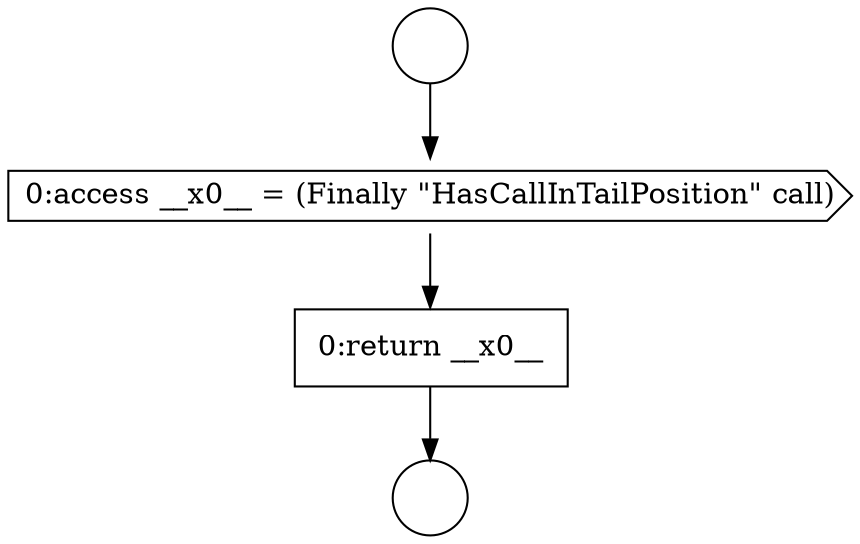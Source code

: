 digraph {
  node9049 [shape=circle label=" " color="black" fillcolor="white" style=filled]
  node9051 [shape=cds, label=<<font color="black">0:access __x0__ = (Finally &quot;HasCallInTailPosition&quot; call)</font>> color="black" fillcolor="white" style=filled]
  node9052 [shape=none, margin=0, label=<<font color="black">
    <table border="0" cellborder="1" cellspacing="0" cellpadding="10">
      <tr><td align="left">0:return __x0__</td></tr>
    </table>
  </font>> color="black" fillcolor="white" style=filled]
  node9050 [shape=circle label=" " color="black" fillcolor="white" style=filled]
  node9049 -> node9051 [ color="black"]
  node9051 -> node9052 [ color="black"]
  node9052 -> node9050 [ color="black"]
}
